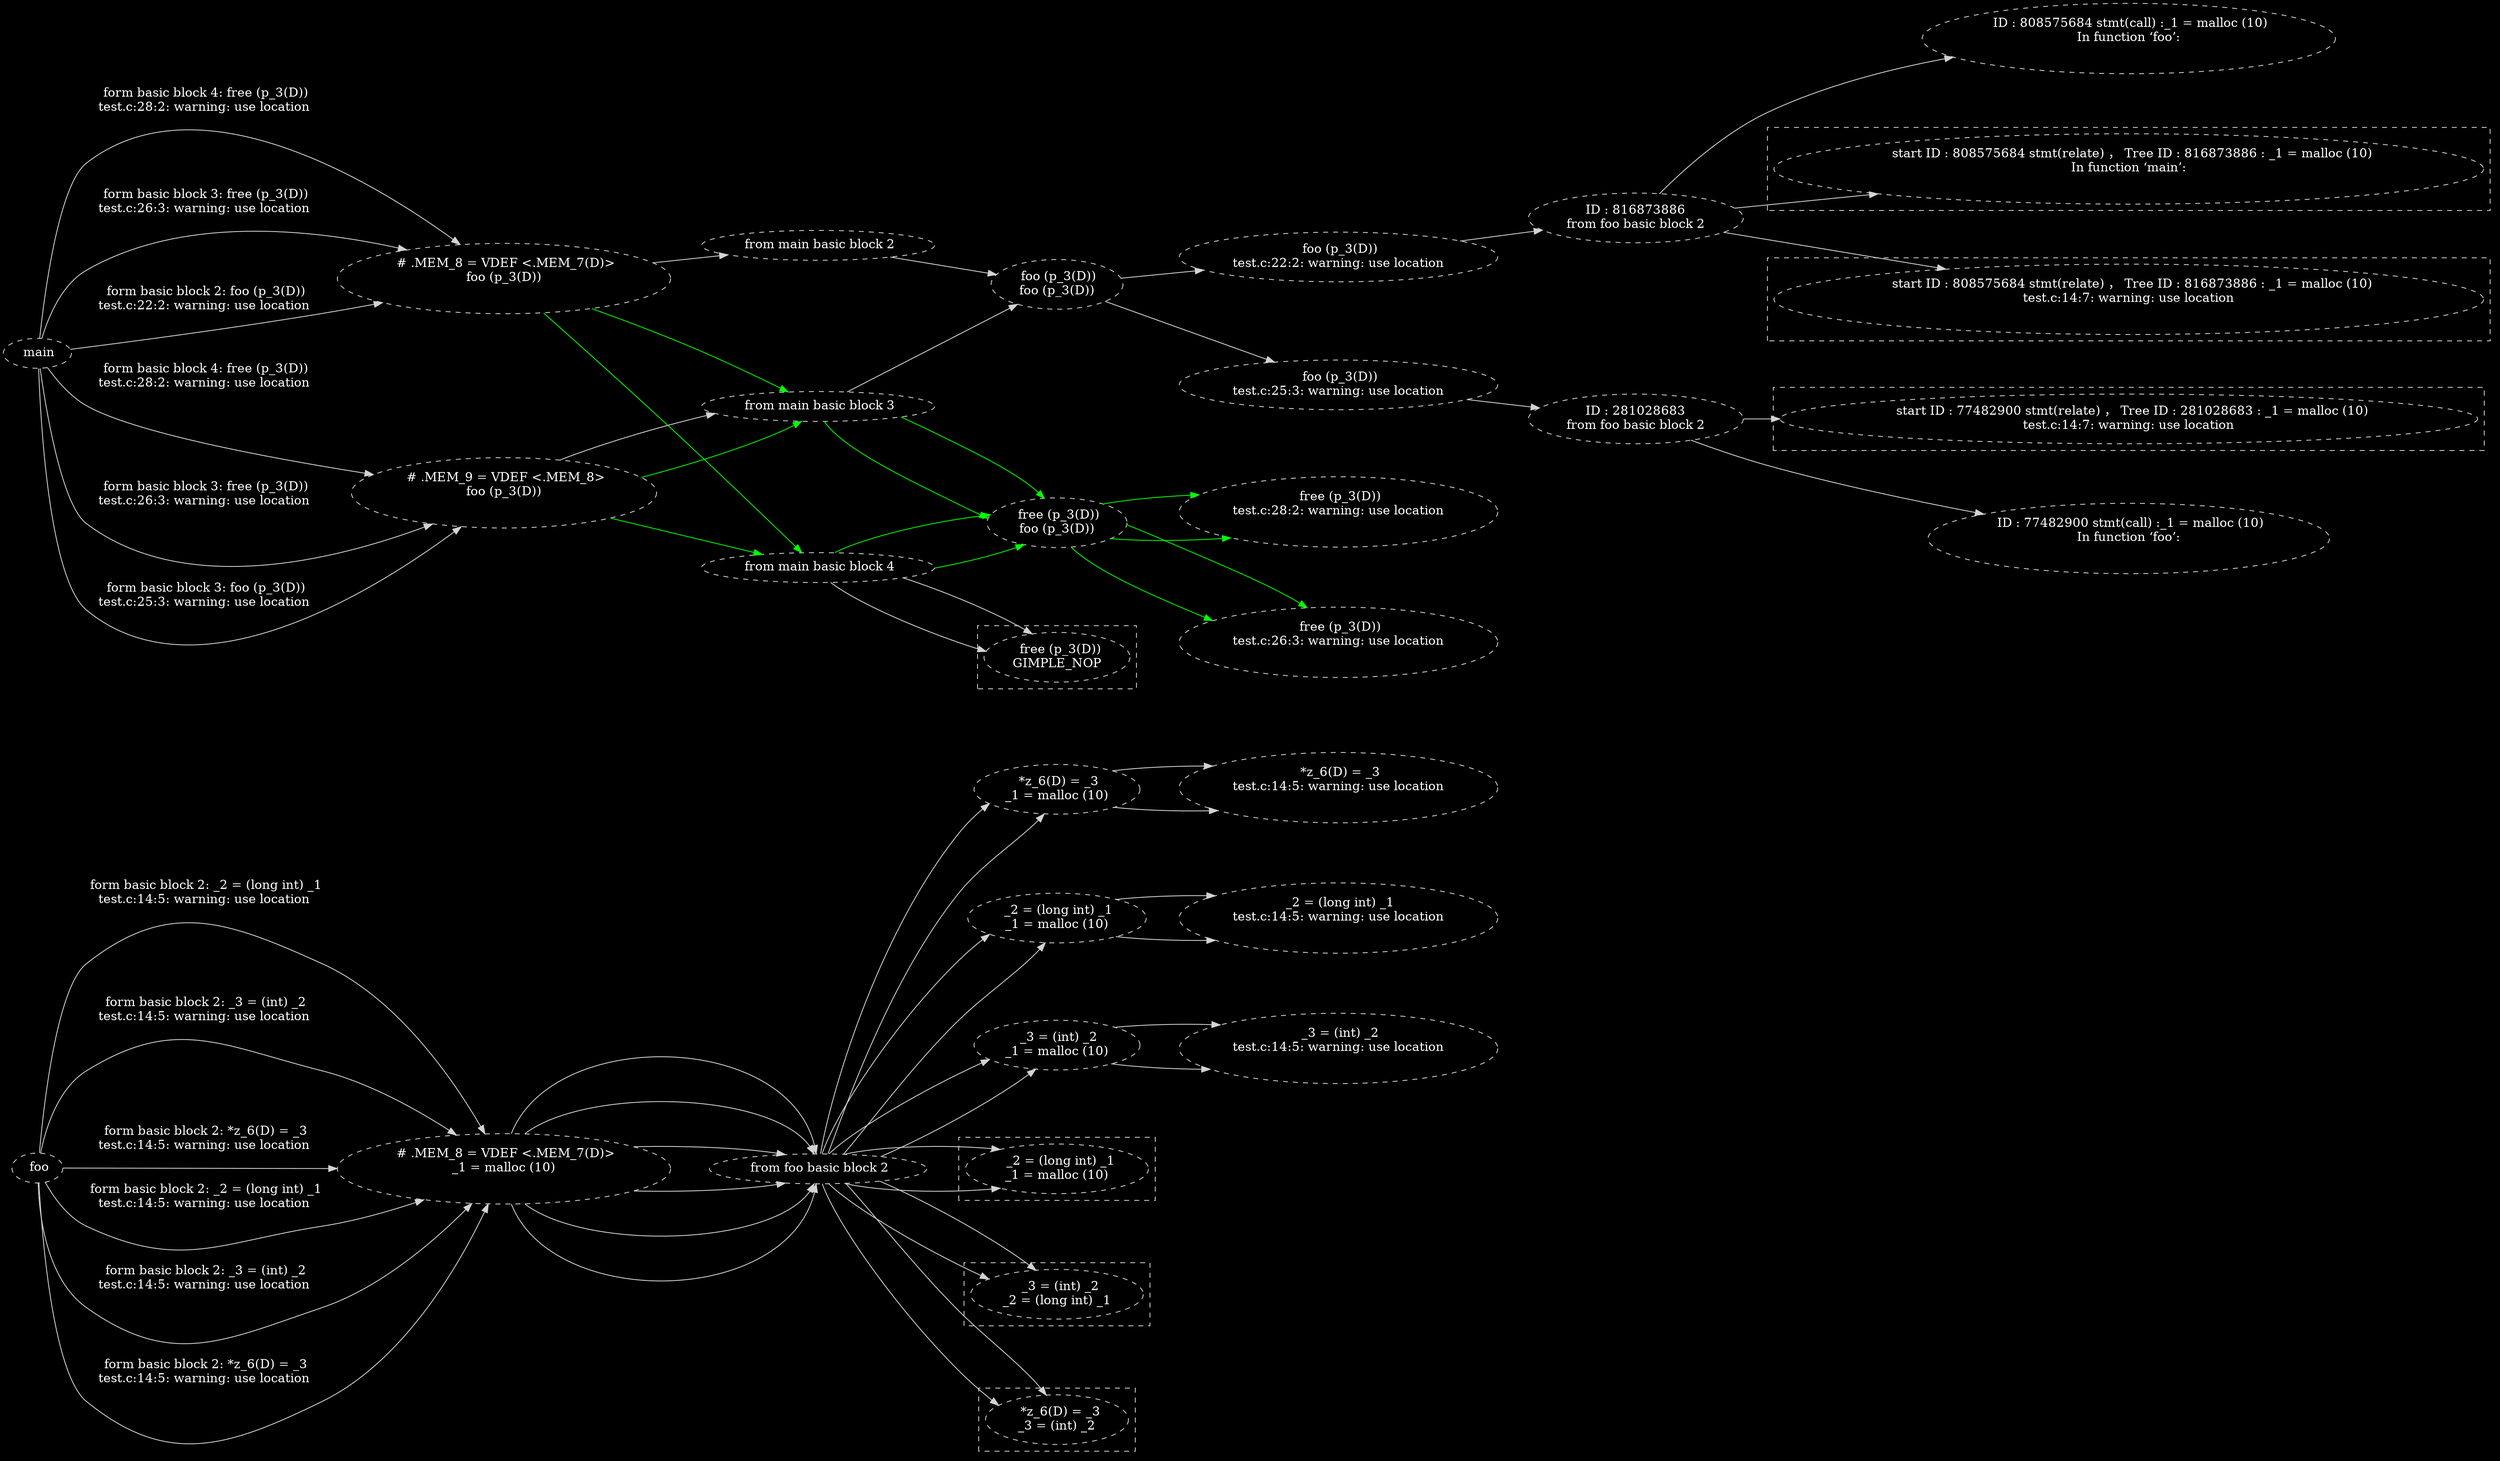digraph {   graph [bgcolor=black];node [fillcolor=black color=lightgray     fontsize = 15 fontcolor=white  style="filled,dashed"]; edge [color=lightgray]; constraint=false ;rankdir = LR; rank=same; nodesep=1.0; 


" foo
"->


" # .MEM_8 = VDEF <.MEM_7(D)>
_1 = malloc (10)

"

[fontsize = 15 fontcolor=white;label=" form basic block 2: _2 = (long int) _1
test.c:14:5: warning: use location

" ]

" # .MEM_8 = VDEF <.MEM_7(D)>
_1 = malloc (10)

"->

" from foo basic block 2"

->" _2 = (long int) _1
_1 = malloc (10)
"

->" _2 = (long int) _1
test.c:14:5: warning: use location

"

" foo
"->


" # .MEM_8 = VDEF <.MEM_7(D)>
_1 = malloc (10)

"

[fontsize = 15 fontcolor=white;label=" form basic block 2: _3 = (int) _2
test.c:14:5: warning: use location

" ]

" # .MEM_8 = VDEF <.MEM_7(D)>
_1 = malloc (10)

"->

" from foo basic block 2"

->" _3 = (int) _2
_1 = malloc (10)
"

->" _3 = (int) _2
test.c:14:5: warning: use location

"

" foo
"->


" # .MEM_8 = VDEF <.MEM_7(D)>
_1 = malloc (10)

"

[fontsize = 15 fontcolor=white;label=" form basic block 2: *z_6(D) = _3
test.c:14:5: warning: use location

" ]

" # .MEM_8 = VDEF <.MEM_7(D)>
_1 = malloc (10)

"->

" from foo basic block 2"

->" *z_6(D) = _3
_1 = malloc (10)
"

->" *z_6(D) = _3
test.c:14:5: warning: use location

"

" from foo basic block 2"

->subgraph cluster_687827018 { color=lightgrey; style ="dashed";"  _2 = (long int) _1
_1 = malloc (10)
";}

" from foo basic block 2"

->subgraph cluster_267789109 { color=lightgrey; style ="dashed";"  _3 = (int) _2
_2 = (long int) _1
";}

" from foo basic block 2"

->subgraph cluster_1099518158 { color=lightgrey; style ="dashed";"  *z_6(D) = _3
_3 = (int) _2
";}











" foo
"->


" # .MEM_8 = VDEF <.MEM_7(D)>
_1 = malloc (10)

"

[fontsize = 15 fontcolor=white;label=" form basic block 2: _2 = (long int) _1
test.c:14:5: warning: use location

" ]

" # .MEM_8 = VDEF <.MEM_7(D)>
_1 = malloc (10)

"->

" from foo basic block 2"

->" _2 = (long int) _1
_1 = malloc (10)
"

->" _2 = (long int) _1
test.c:14:5: warning: use location

"

" foo
"->


" # .MEM_8 = VDEF <.MEM_7(D)>
_1 = malloc (10)

"

[fontsize = 15 fontcolor=white;label=" form basic block 2: _3 = (int) _2
test.c:14:5: warning: use location

" ]

" # .MEM_8 = VDEF <.MEM_7(D)>
_1 = malloc (10)

"->

" from foo basic block 2"

->" _3 = (int) _2
_1 = malloc (10)
"

->" _3 = (int) _2
test.c:14:5: warning: use location

"

" foo
"->


" # .MEM_8 = VDEF <.MEM_7(D)>
_1 = malloc (10)

"

[fontsize = 15 fontcolor=white;label=" form basic block 2: *z_6(D) = _3
test.c:14:5: warning: use location

" ]

" # .MEM_8 = VDEF <.MEM_7(D)>
_1 = malloc (10)

"->

" from foo basic block 2"

->" *z_6(D) = _3
_1 = malloc (10)
"

->" *z_6(D) = _3
test.c:14:5: warning: use location

"

" from foo basic block 2"

->subgraph cluster_651610356 { color=lightgrey; style ="dashed";"  _2 = (long int) _1
_1 = malloc (10)
";}

" from foo basic block 2"

->subgraph cluster_614342762 { color=lightgrey; style ="dashed";"  _3 = (int) _2
_2 = (long int) _1
";}

" from foo basic block 2"

->subgraph cluster_1497961049 { color=lightgrey; style ="dashed";"  *z_6(D) = _3
_3 = (int) _2
";}











" main
"->


" # .MEM_8 = VDEF <.MEM_7(D)>
foo (p_3(D))

"

[fontsize = 15 fontcolor=white;label=" form basic block 4: free (p_3(D))
test.c:28:2: warning: use location

" ]

" # .MEM_8 = VDEF <.MEM_7(D)>
foo (p_3(D))

"->

" from main basic block 4"

->" free (p_3(D))
foo (p_3(D))
"

->" free (p_3(D))
test.c:28:2: warning: use location

"

[color="green" ]


" main
"->


" # .MEM_8 = VDEF <.MEM_7(D)>
foo (p_3(D))

"

[fontsize = 15 fontcolor=white;label=" form basic block 3: free (p_3(D))
test.c:26:3: warning: use location

" ]

" # .MEM_8 = VDEF <.MEM_7(D)>
foo (p_3(D))

"->

" from main basic block 3"

->" free (p_3(D))
foo (p_3(D))
"

->" free (p_3(D))
test.c:26:3: warning: use location

"

[color="green" ]


" main
"->


" # .MEM_8 = VDEF <.MEM_7(D)>
foo (p_3(D))

"

[fontsize = 15 fontcolor=white;label=" form basic block 2: foo (p_3(D))
test.c:22:2: warning: use location
" ]

" # .MEM_8 = VDEF <.MEM_7(D)>
foo (p_3(D))

"->

" from main basic block 2"

->" foo (p_3(D))
foo (p_3(D))
"

->" foo (p_3(D))
test.c:22:2: warning: use location
"


->"ID : 816873886
from foo basic block 2"->

" ID : 808575684 stmt(call) :_1 = malloc (10)
In function ‘foo’:

"


" from main basic block 4"

->subgraph cluster_1000307845 { color=lightgrey; style ="dashed";"  free (p_3(D))
GIMPLE_NOP
";}


"ID : 816873886
from foo basic block 2"->

subgraph cluster_1699073064 { color=lightgrey; style ="dashed";"  start ID : 808575684 stmt(relate) ， Tree ID : 816873886 : _1 = malloc (10)
In function ‘main’:

";}








" main
"->


" # .MEM_9 = VDEF <.MEM_8>
foo (p_3(D))

"

[fontsize = 15 fontcolor=white;label=" form basic block 4: free (p_3(D))
test.c:28:2: warning: use location

" ]

" # .MEM_9 = VDEF <.MEM_8>
foo (p_3(D))

"->

" from main basic block 4"

->" free (p_3(D))
foo (p_3(D))
"

->" free (p_3(D))
test.c:28:2: warning: use location

"

[color="green" ]


" main
"->


" # .MEM_9 = VDEF <.MEM_8>
foo (p_3(D))

"

[fontsize = 15 fontcolor=white;label=" form basic block 3: free (p_3(D))
test.c:26:3: warning: use location

" ]

" # .MEM_9 = VDEF <.MEM_8>
foo (p_3(D))

"->

" from main basic block 3"

->" free (p_3(D))
foo (p_3(D))
"

->" free (p_3(D))
test.c:26:3: warning: use location

"

[color="green" ]


" main
"->


" # .MEM_9 = VDEF <.MEM_8>
foo (p_3(D))

"

[fontsize = 15 fontcolor=white;label=" form basic block 3: foo (p_3(D))
test.c:25:3: warning: use location
" ]

" # .MEM_9 = VDEF <.MEM_8>
foo (p_3(D))

"->

" from main basic block 3"

->" foo (p_3(D))
foo (p_3(D))
"

->" foo (p_3(D))
test.c:25:3: warning: use location
"


->"ID : 281028683
from foo basic block 2"->

" ID : 77482900 stmt(call) :_1 = malloc (10)
In function ‘foo’:

"


" from main basic block 4"

->subgraph cluster_1242377428 { color=lightgrey; style ="dashed";"  free (p_3(D))
GIMPLE_NOP
";}


"ID : 816873886
from foo basic block 2"->

subgraph cluster_592957309 { color=lightgrey; style ="dashed";"  start ID : 808575684 stmt(relate) ， Tree ID : 816873886 : _1 = malloc (10)
test.c:14:7: warning: use location

";}

"ID : 281028683
from foo basic block 2"->

subgraph cluster_1731616726 { color=lightgrey; style ="dashed";"  start ID : 77482900 stmt(relate) ， Tree ID : 281028683 : _1 = malloc (10)
test.c:14:7: warning: use location
";} }
